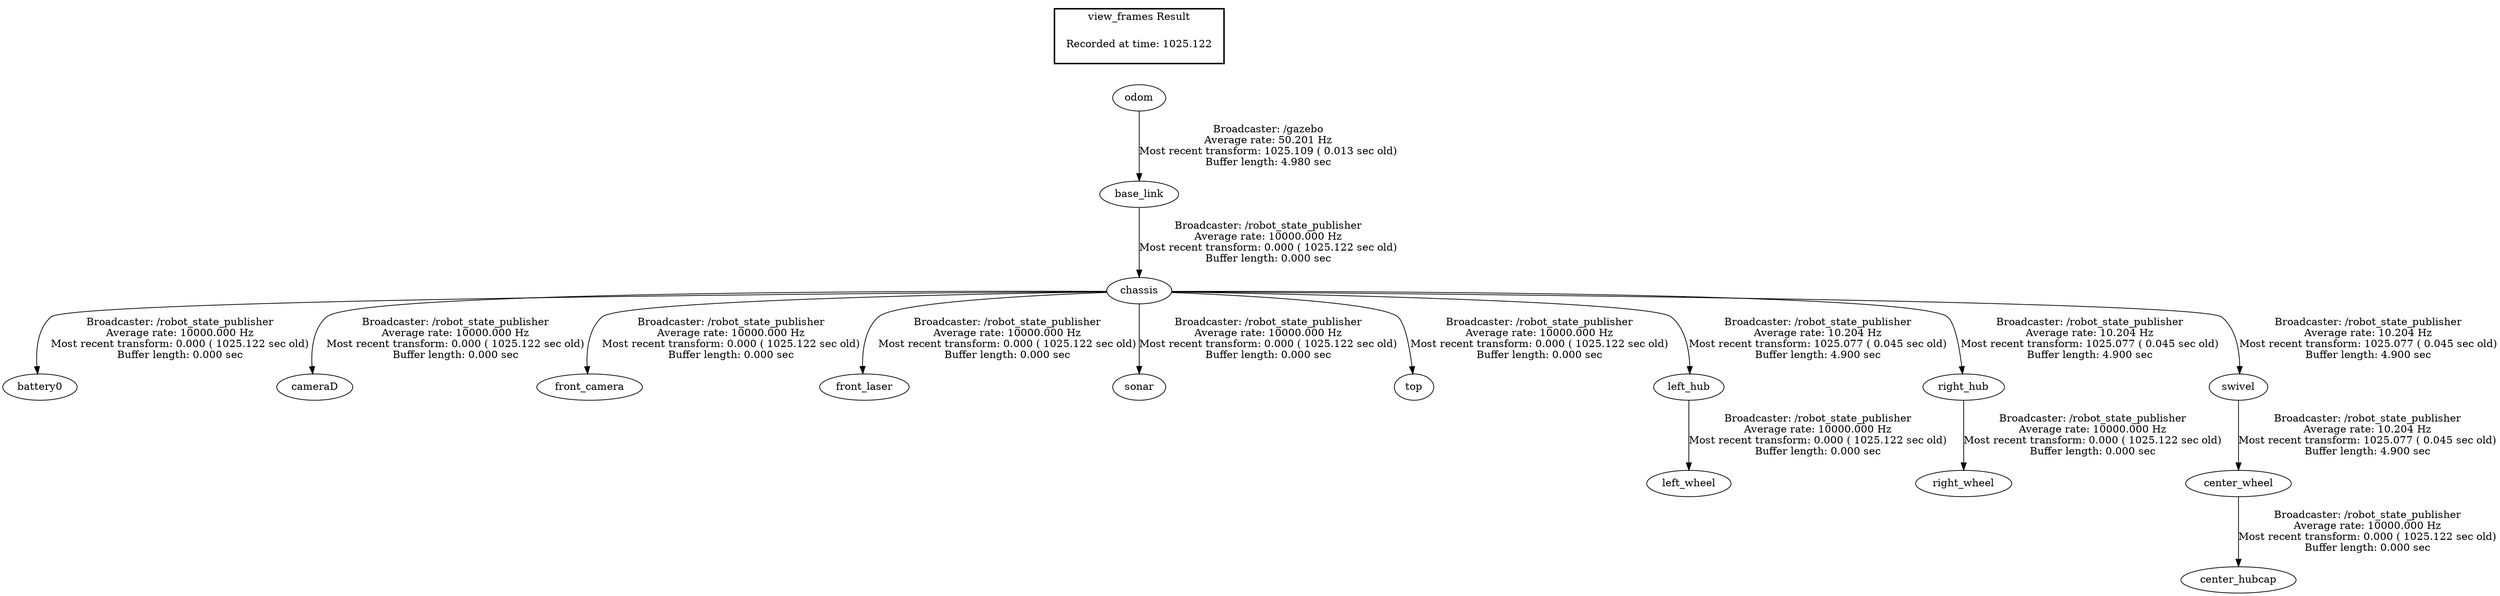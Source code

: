 digraph G {
"base_link" -> "chassis"[label="Broadcaster: /robot_state_publisher\nAverage rate: 10000.000 Hz\nMost recent transform: 0.000 ( 1025.122 sec old)\nBuffer length: 0.000 sec\n"];
"odom" -> "base_link"[label="Broadcaster: /gazebo\nAverage rate: 50.201 Hz\nMost recent transform: 1025.109 ( 0.013 sec old)\nBuffer length: 4.980 sec\n"];
"chassis" -> "battery0"[label="Broadcaster: /robot_state_publisher\nAverage rate: 10000.000 Hz\nMost recent transform: 0.000 ( 1025.122 sec old)\nBuffer length: 0.000 sec\n"];
"chassis" -> "cameraD"[label="Broadcaster: /robot_state_publisher\nAverage rate: 10000.000 Hz\nMost recent transform: 0.000 ( 1025.122 sec old)\nBuffer length: 0.000 sec\n"];
"chassis" -> "front_camera"[label="Broadcaster: /robot_state_publisher\nAverage rate: 10000.000 Hz\nMost recent transform: 0.000 ( 1025.122 sec old)\nBuffer length: 0.000 sec\n"];
"chassis" -> "front_laser"[label="Broadcaster: /robot_state_publisher\nAverage rate: 10000.000 Hz\nMost recent transform: 0.000 ( 1025.122 sec old)\nBuffer length: 0.000 sec\n"];
"chassis" -> "sonar"[label="Broadcaster: /robot_state_publisher\nAverage rate: 10000.000 Hz\nMost recent transform: 0.000 ( 1025.122 sec old)\nBuffer length: 0.000 sec\n"];
"chassis" -> "top"[label="Broadcaster: /robot_state_publisher\nAverage rate: 10000.000 Hz\nMost recent transform: 0.000 ( 1025.122 sec old)\nBuffer length: 0.000 sec\n"];
"left_hub" -> "left_wheel"[label="Broadcaster: /robot_state_publisher\nAverage rate: 10000.000 Hz\nMost recent transform: 0.000 ( 1025.122 sec old)\nBuffer length: 0.000 sec\n"];
"chassis" -> "left_hub"[label="Broadcaster: /robot_state_publisher\nAverage rate: 10.204 Hz\nMost recent transform: 1025.077 ( 0.045 sec old)\nBuffer length: 4.900 sec\n"];
"right_hub" -> "right_wheel"[label="Broadcaster: /robot_state_publisher\nAverage rate: 10000.000 Hz\nMost recent transform: 0.000 ( 1025.122 sec old)\nBuffer length: 0.000 sec\n"];
"chassis" -> "right_hub"[label="Broadcaster: /robot_state_publisher\nAverage rate: 10.204 Hz\nMost recent transform: 1025.077 ( 0.045 sec old)\nBuffer length: 4.900 sec\n"];
"center_wheel" -> "center_hubcap"[label="Broadcaster: /robot_state_publisher\nAverage rate: 10000.000 Hz\nMost recent transform: 0.000 ( 1025.122 sec old)\nBuffer length: 0.000 sec\n"];
"swivel" -> "center_wheel"[label="Broadcaster: /robot_state_publisher\nAverage rate: 10.204 Hz\nMost recent transform: 1025.077 ( 0.045 sec old)\nBuffer length: 4.900 sec\n"];
"chassis" -> "swivel"[label="Broadcaster: /robot_state_publisher\nAverage rate: 10.204 Hz\nMost recent transform: 1025.077 ( 0.045 sec old)\nBuffer length: 4.900 sec\n"];
edge [style=invis];
 subgraph cluster_legend { style=bold; color=black; label ="view_frames Result";
"Recorded at time: 1025.122"[ shape=plaintext ] ;
 }->"odom";
}